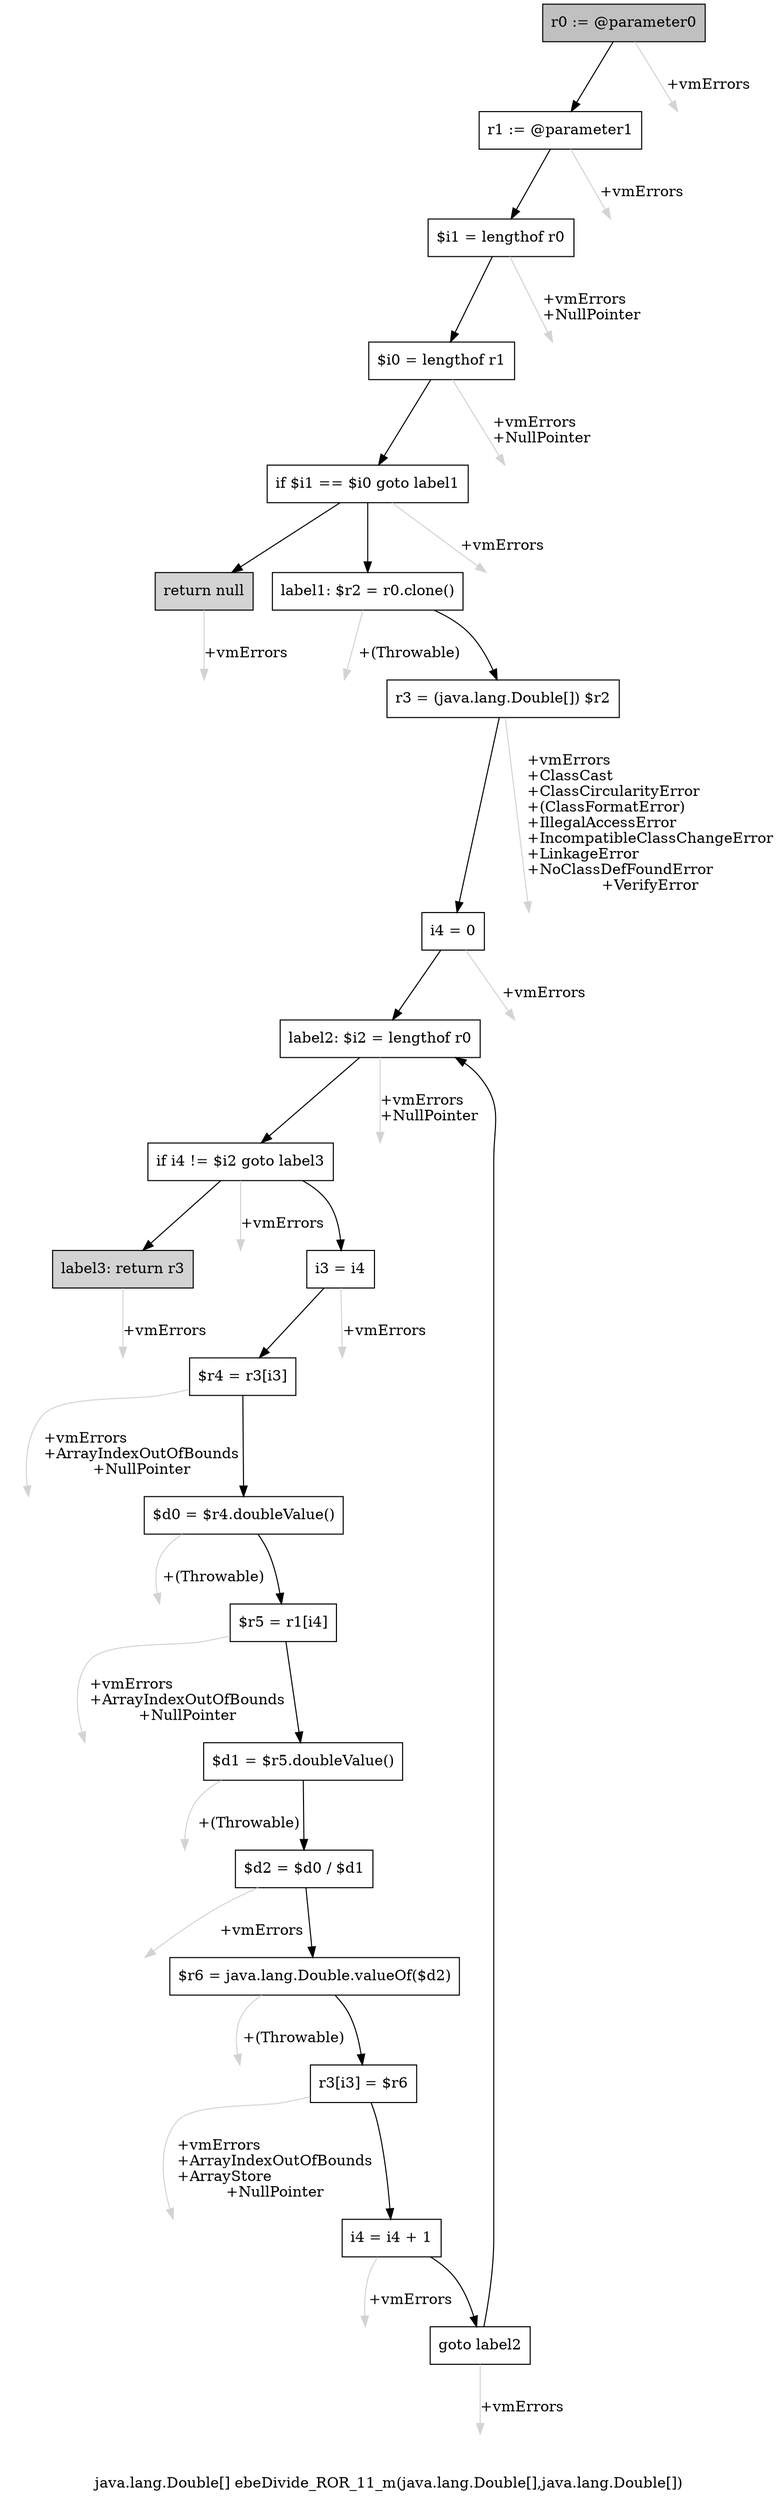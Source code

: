 digraph "java.lang.Double[] ebeDivide_ROR_11_m(java.lang.Double[],java.lang.Double[])" {
    label="java.lang.Double[] ebeDivide_ROR_11_m(java.lang.Double[],java.lang.Double[])";
    node [shape=box];
    "0" [style=filled,fillcolor=gray,label="r0 := @parameter0",];
    "1" [label="r1 := @parameter1",];
    "0"->"1" [color=black,];
    "22" [style=invis,label="Esc",];
    "0"->"22" [color=lightgray,label="\l+vmErrors",];
    "2" [label="$i1 = lengthof r0",];
    "1"->"2" [color=black,];
    "23" [style=invis,label="Esc",];
    "1"->"23" [color=lightgray,label="\l+vmErrors",];
    "3" [label="$i0 = lengthof r1",];
    "2"->"3" [color=black,];
    "24" [style=invis,label="Esc",];
    "2"->"24" [color=lightgray,label="\l+vmErrors\l+NullPointer",];
    "4" [label="if $i1 == $i0 goto label1",];
    "3"->"4" [color=black,];
    "25" [style=invis,label="Esc",];
    "3"->"25" [color=lightgray,label="\l+vmErrors\l+NullPointer",];
    "5" [style=filled,fillcolor=lightgray,label="return null",];
    "4"->"5" [color=black,];
    "6" [label="label1: $r2 = r0.clone()",];
    "4"->"6" [color=black,];
    "26" [style=invis,label="Esc",];
    "4"->"26" [color=lightgray,label="\l+vmErrors",];
    "27" [style=invis,label="Esc",];
    "5"->"27" [color=lightgray,label="\l+vmErrors",];
    "7" [label="r3 = (java.lang.Double[]) $r2",];
    "6"->"7" [color=black,];
    "28" [style=invis,label="Esc",];
    "6"->"28" [color=lightgray,label="\l+(Throwable)",];
    "8" [label="i4 = 0",];
    "7"->"8" [color=black,];
    "29" [style=invis,label="Esc",];
    "7"->"29" [color=lightgray,label="\l+vmErrors\l+ClassCast\l+ClassCircularityError\l+(ClassFormatError)\l+IllegalAccessError\l+IncompatibleClassChangeError\l+LinkageError\l+NoClassDefFoundError\l+VerifyError",];
    "9" [label="label2: $i2 = lengthof r0",];
    "8"->"9" [color=black,];
    "30" [style=invis,label="Esc",];
    "8"->"30" [color=lightgray,label="\l+vmErrors",];
    "10" [label="if i4 != $i2 goto label3",];
    "9"->"10" [color=black,];
    "31" [style=invis,label="Esc",];
    "9"->"31" [color=lightgray,label="\l+vmErrors\l+NullPointer",];
    "11" [label="i3 = i4",];
    "10"->"11" [color=black,];
    "21" [style=filled,fillcolor=lightgray,label="label3: return r3",];
    "10"->"21" [color=black,];
    "32" [style=invis,label="Esc",];
    "10"->"32" [color=lightgray,label="\l+vmErrors",];
    "12" [label="$r4 = r3[i3]",];
    "11"->"12" [color=black,];
    "33" [style=invis,label="Esc",];
    "11"->"33" [color=lightgray,label="\l+vmErrors",];
    "13" [label="$d0 = $r4.doubleValue()",];
    "12"->"13" [color=black,];
    "34" [style=invis,label="Esc",];
    "12"->"34" [color=lightgray,label="\l+vmErrors\l+ArrayIndexOutOfBounds\l+NullPointer",];
    "14" [label="$r5 = r1[i4]",];
    "13"->"14" [color=black,];
    "35" [style=invis,label="Esc",];
    "13"->"35" [color=lightgray,label="\l+(Throwable)",];
    "15" [label="$d1 = $r5.doubleValue()",];
    "14"->"15" [color=black,];
    "36" [style=invis,label="Esc",];
    "14"->"36" [color=lightgray,label="\l+vmErrors\l+ArrayIndexOutOfBounds\l+NullPointer",];
    "16" [label="$d2 = $d0 / $d1",];
    "15"->"16" [color=black,];
    "37" [style=invis,label="Esc",];
    "15"->"37" [color=lightgray,label="\l+(Throwable)",];
    "17" [label="$r6 = java.lang.Double.valueOf($d2)",];
    "16"->"17" [color=black,];
    "38" [style=invis,label="Esc",];
    "16"->"38" [color=lightgray,label="\l+vmErrors",];
    "18" [label="r3[i3] = $r6",];
    "17"->"18" [color=black,];
    "39" [style=invis,label="Esc",];
    "17"->"39" [color=lightgray,label="\l+(Throwable)",];
    "19" [label="i4 = i4 + 1",];
    "18"->"19" [color=black,];
    "40" [style=invis,label="Esc",];
    "18"->"40" [color=lightgray,label="\l+vmErrors\l+ArrayIndexOutOfBounds\l+ArrayStore\l+NullPointer",];
    "20" [label="goto label2",];
    "19"->"20" [color=black,];
    "41" [style=invis,label="Esc",];
    "19"->"41" [color=lightgray,label="\l+vmErrors",];
    "20"->"9" [color=black,];
    "42" [style=invis,label="Esc",];
    "20"->"42" [color=lightgray,label="\l+vmErrors",];
    "43" [style=invis,label="Esc",];
    "21"->"43" [color=lightgray,label="\l+vmErrors",];
}
